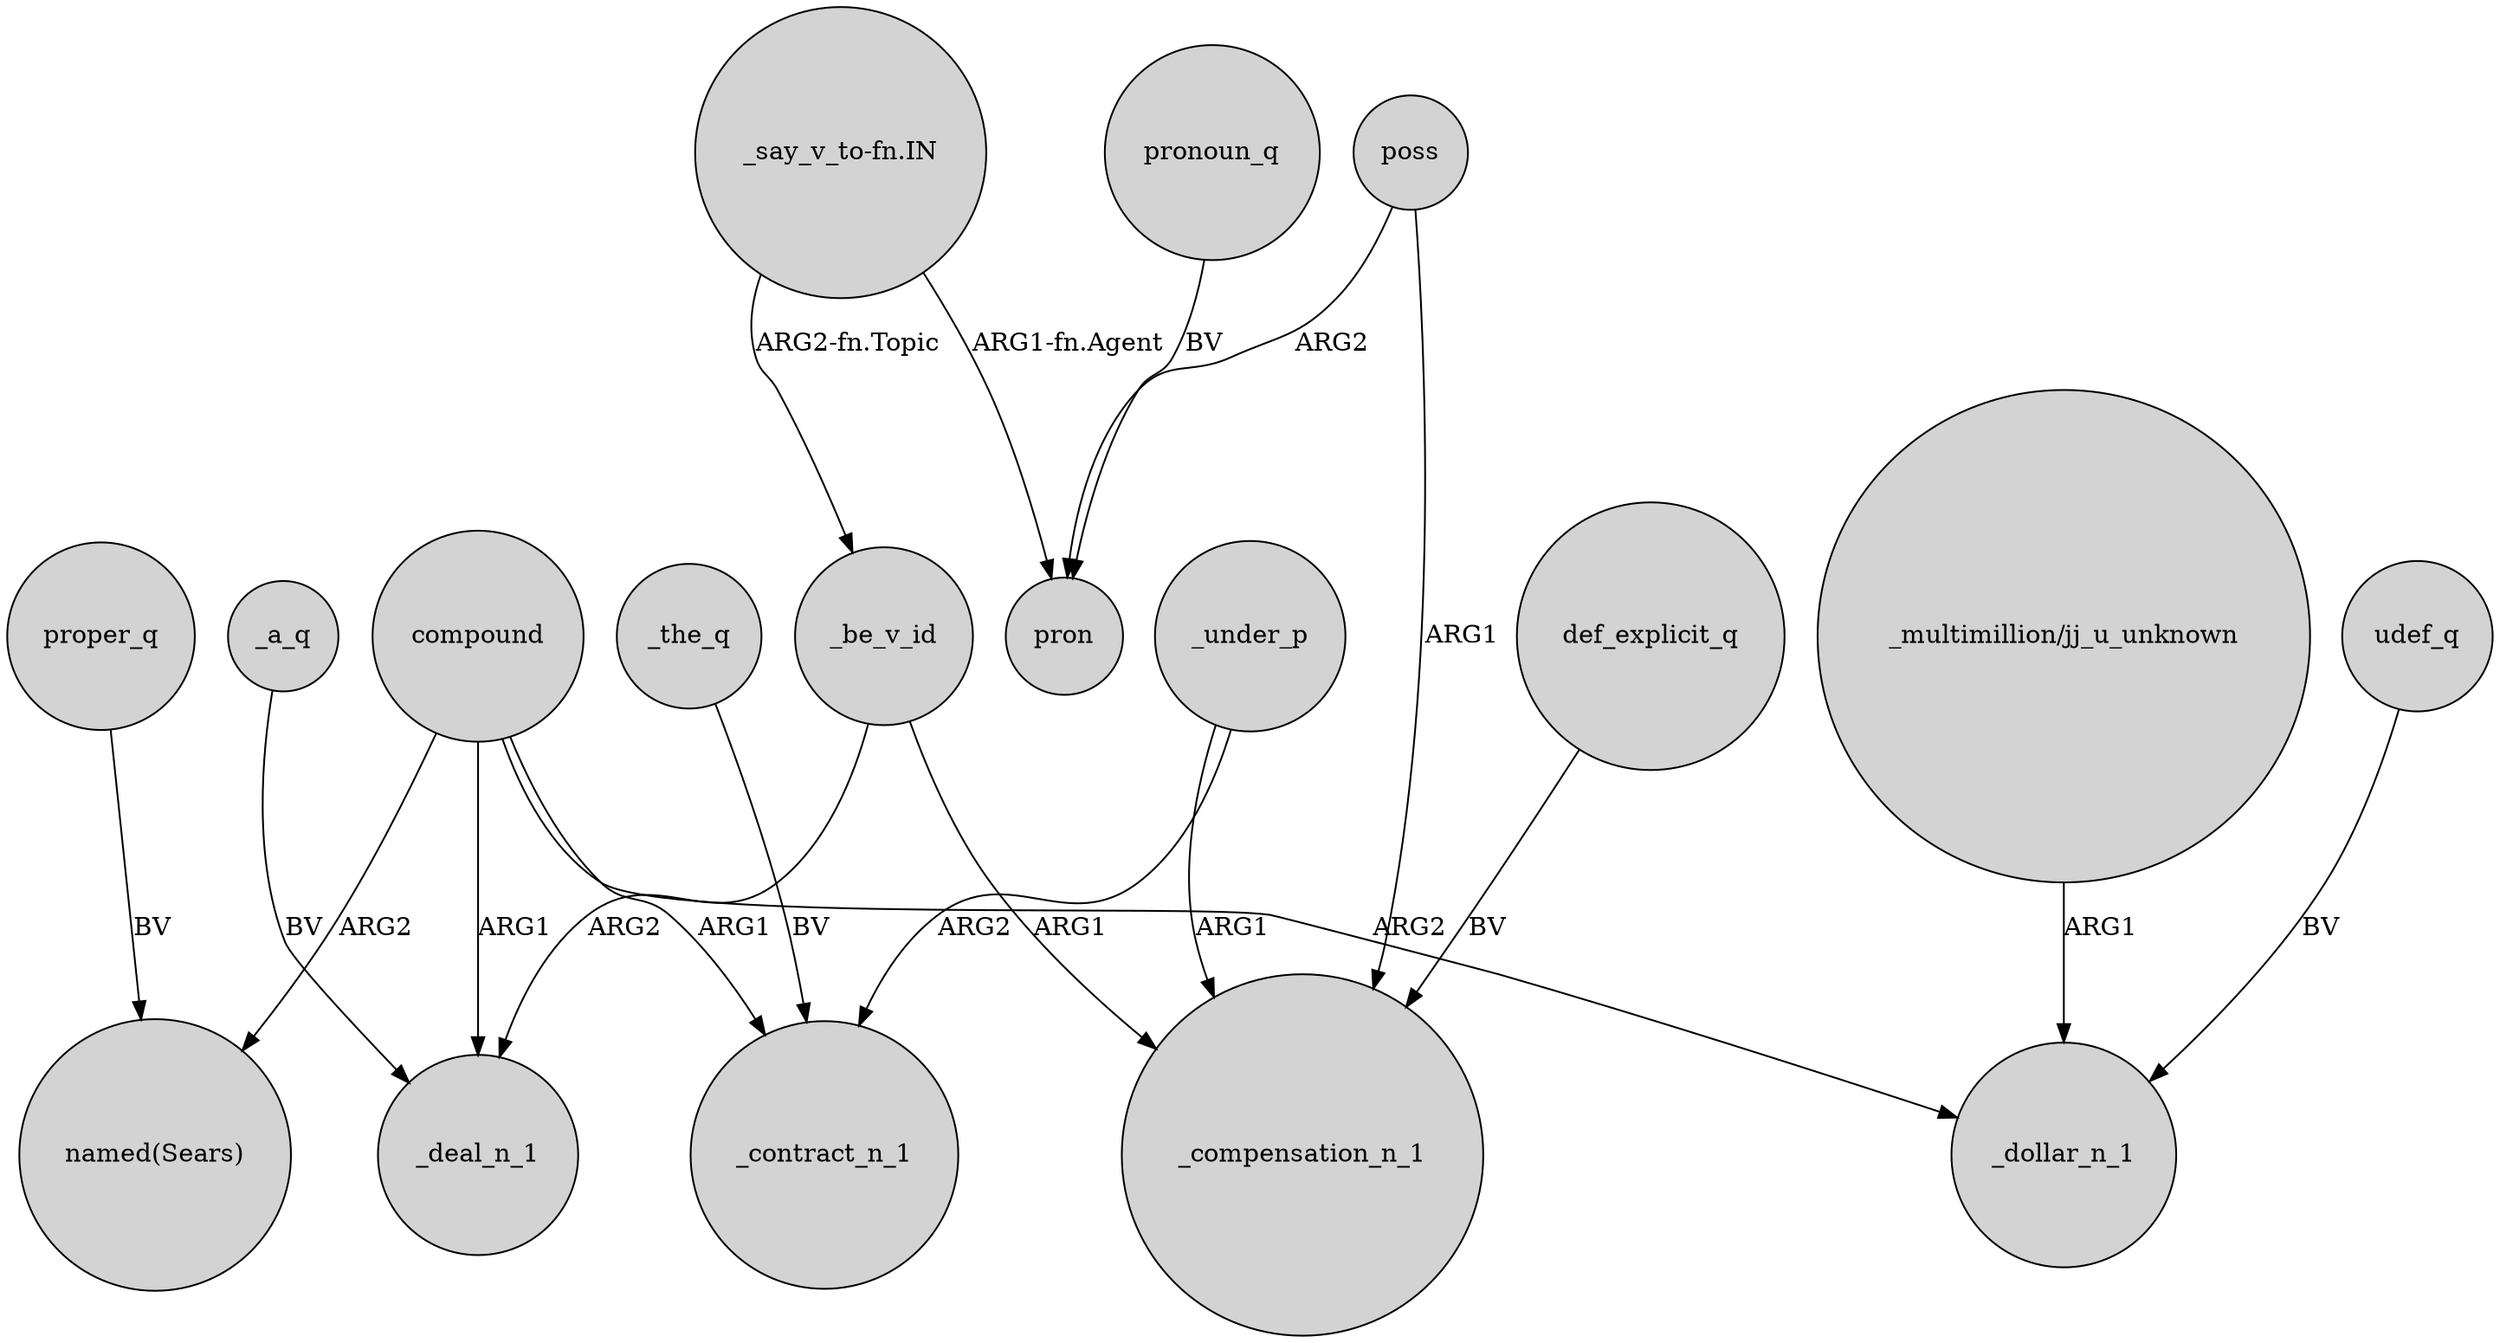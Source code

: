 digraph {
	node [shape=circle style=filled]
	compound -> "named(Sears)" [label=ARG2]
	poss -> pron [label=ARG2]
	compound -> _deal_n_1 [label=ARG1]
	_under_p -> _contract_n_1 [label=ARG2]
	_a_q -> _deal_n_1 [label=BV]
	def_explicit_q -> _compensation_n_1 [label=BV]
	compound -> _contract_n_1 [label=ARG1]
	"_say_v_to-fn.IN" -> _be_v_id [label="ARG2-fn.Topic"]
	pronoun_q -> pron [label=BV]
	_under_p -> _compensation_n_1 [label=ARG1]
	_the_q -> _contract_n_1 [label=BV]
	proper_q -> "named(Sears)" [label=BV]
	"_multimillion/jj_u_unknown" -> _dollar_n_1 [label=ARG1]
	"_say_v_to-fn.IN" -> pron [label="ARG1-fn.Agent"]
	_be_v_id -> _compensation_n_1 [label=ARG1]
	_be_v_id -> _deal_n_1 [label=ARG2]
	compound -> _dollar_n_1 [label=ARG2]
	poss -> _compensation_n_1 [label=ARG1]
	udef_q -> _dollar_n_1 [label=BV]
}
